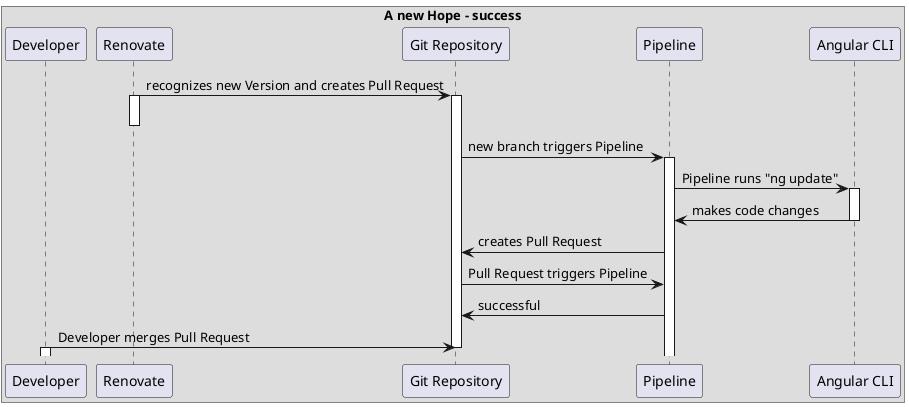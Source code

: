 @startuml
box A new Hope - success
participant Developer

participant Renovate

Renovate -> "Git Repository" : recognizes new Version and creates Pull Request
activate Renovate
activate "Git Repository"
deactivate Renovate

"Git Repository" -> Pipeline : new branch triggers Pipeline
activate Pipeline

Pipeline -> "Angular CLI" : Pipeline runs "ng update"
activate "Angular CLI"

"Angular CLI" -> Pipeline : makes code changes
deactivate "Angular CLI"

Pipeline -> "Git Repository" : creates Pull Request

"Git Repository" -> Pipeline : Pull Request triggers Pipeline

Pipeline -> "Git Repository" : successful

"Developer" -> "Git Repository" : Developer merges Pull Request
deactivate "Git Repository"
activate Developer
deactivate Developer
end box
@enduml